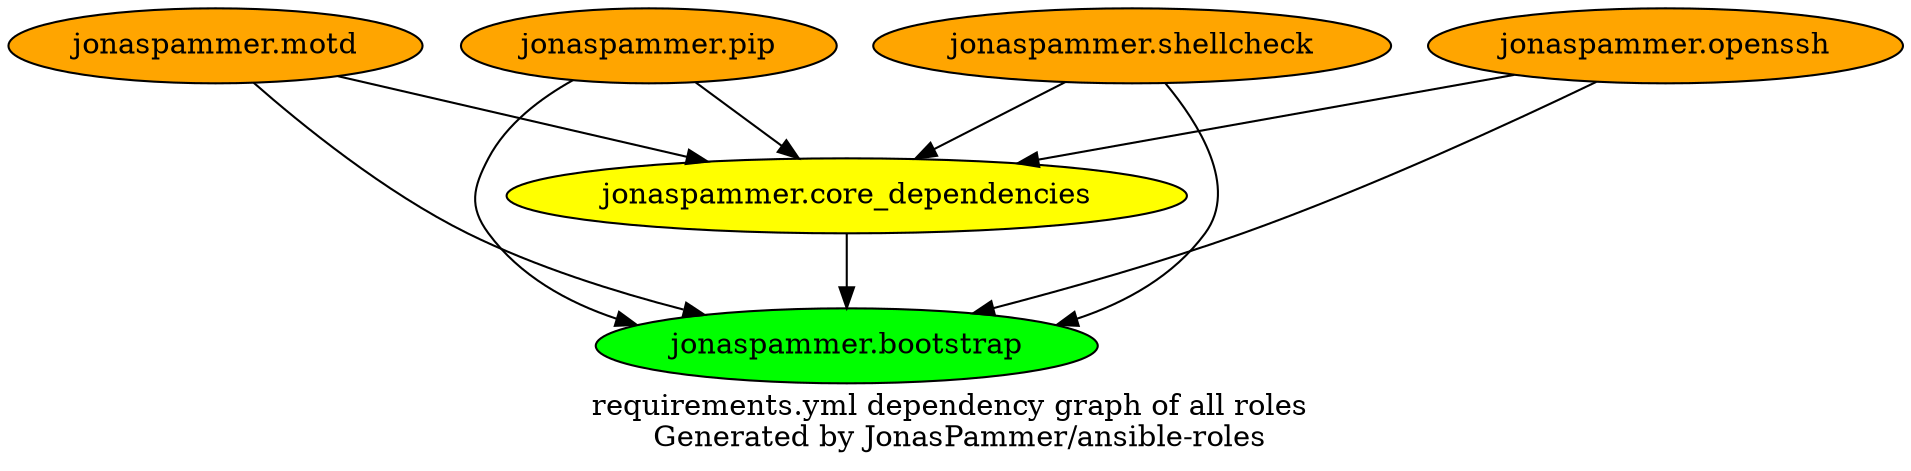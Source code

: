 digraph hierarchy {
  label = "requirements.yml dependency graph of all roles \n Generated by JonasPammer/ansible-roles" ;

  {
    "jonaspammer.bootstrap" [fillcolor=green style=filled]
    "jonaspammer.core_dependencies" [fillcolor=yellow style=filled]
    "jonaspammer.motd" [fillcolor=orange style=filled]
    "jonaspammer.pip" [fillcolor=orange style=filled]
    "jonaspammer.shellcheck" [fillcolor=orange style=filled]
    "jonaspammer.openssh" [fillcolor=orange style=filled]
  }


  "jonaspammer.core_dependencies" -> {"jonaspammer.bootstrap"}
  "jonaspammer.motd" -> {"jonaspammer.bootstrap" "jonaspammer.core_dependencies"}
  "jonaspammer.pip" -> {"jonaspammer.bootstrap" "jonaspammer.core_dependencies"}
  "jonaspammer.shellcheck" -> {"jonaspammer.bootstrap" "jonaspammer.core_dependencies"}
  "jonaspammer.openssh" -> {"jonaspammer.bootstrap" "jonaspammer.core_dependencies"}
}